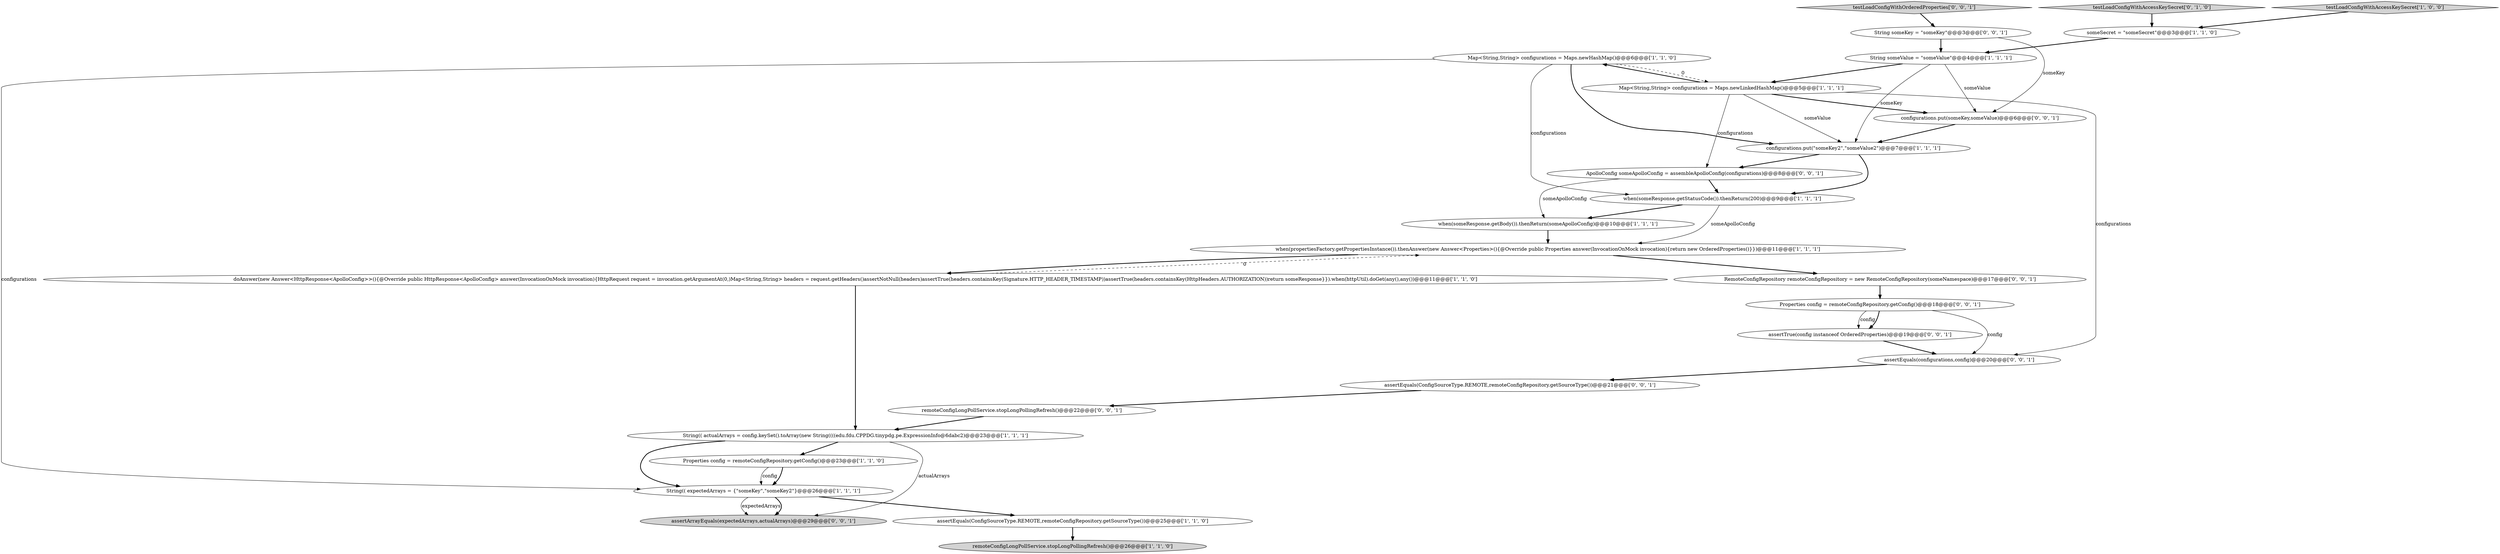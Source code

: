 digraph {
10 [style = filled, label = "when(someResponse.getStatusCode()).thenReturn(200)@@@9@@@['1', '1', '1']", fillcolor = white, shape = ellipse image = "AAA0AAABBB1BBB"];
13 [style = filled, label = "String someValue = \"someValue\"@@@4@@@['1', '1', '1']", fillcolor = white, shape = ellipse image = "AAA0AAABBB1BBB"];
6 [style = filled, label = "configurations.put(\"someKey2\",\"someValue2\")@@@7@@@['1', '1', '1']", fillcolor = white, shape = ellipse image = "AAA0AAABBB1BBB"];
9 [style = filled, label = "Map<String,String> configurations = Maps.newLinkedHashMap()@@@5@@@['1', '1', '1']", fillcolor = white, shape = ellipse image = "AAA0AAABBB1BBB"];
3 [style = filled, label = "Properties config = remoteConfigRepository.getConfig()@@@23@@@['1', '1', '0']", fillcolor = white, shape = ellipse image = "AAA0AAABBB1BBB"];
12 [style = filled, label = "testLoadConfigWithAccessKeySecret['1', '0', '0']", fillcolor = lightgray, shape = diamond image = "AAA0AAABBB1BBB"];
15 [style = filled, label = "testLoadConfigWithAccessKeySecret['0', '1', '0']", fillcolor = lightgray, shape = diamond image = "AAA0AAABBB2BBB"];
14 [style = filled, label = "String(( expectedArrays = {\"someKey\",\"someKey2\"}@@@26@@@['1', '1', '1']", fillcolor = white, shape = ellipse image = "AAA0AAABBB1BBB"];
0 [style = filled, label = "when(someResponse.getBody()).thenReturn(someApolloConfig)@@@10@@@['1', '1', '1']", fillcolor = white, shape = ellipse image = "AAA0AAABBB1BBB"];
17 [style = filled, label = "Properties config = remoteConfigRepository.getConfig()@@@18@@@['0', '0', '1']", fillcolor = white, shape = ellipse image = "AAA0AAABBB3BBB"];
22 [style = filled, label = "String someKey = \"someKey\"@@@3@@@['0', '0', '1']", fillcolor = white, shape = ellipse image = "AAA0AAABBB3BBB"];
16 [style = filled, label = "assertTrue(config instanceof OrderedProperties)@@@19@@@['0', '0', '1']", fillcolor = white, shape = ellipse image = "AAA0AAABBB3BBB"];
26 [style = filled, label = "ApolloConfig someApolloConfig = assembleApolloConfig(configurations)@@@8@@@['0', '0', '1']", fillcolor = white, shape = ellipse image = "AAA0AAABBB3BBB"];
23 [style = filled, label = "assertArrayEquals(expectedArrays,actualArrays)@@@29@@@['0', '0', '1']", fillcolor = lightgray, shape = ellipse image = "AAA0AAABBB3BBB"];
11 [style = filled, label = "assertEquals(ConfigSourceType.REMOTE,remoteConfigRepository.getSourceType())@@@25@@@['1', '1', '0']", fillcolor = white, shape = ellipse image = "AAA0AAABBB1BBB"];
2 [style = filled, label = "doAnswer(new Answer<HttpResponse<ApolloConfig>>(){@Override public HttpResponse<ApolloConfig> answer(InvocationOnMock invocation){HttpRequest request = invocation.getArgumentAt(0,)Map<String,String> headers = request.getHeaders()assertNotNull(headers)assertTrue(headers.containsKey(Signature.HTTP_HEADER_TIMESTAMP))assertTrue(headers.containsKey(HttpHeaders.AUTHORIZATION))return someResponse}}).when(httpUtil).doGet(any(),any())@@@11@@@['1', '1', '0']", fillcolor = white, shape = ellipse image = "AAA0AAABBB1BBB"];
24 [style = filled, label = "configurations.put(someKey,someValue)@@@6@@@['0', '0', '1']", fillcolor = white, shape = ellipse image = "AAA0AAABBB3BBB"];
18 [style = filled, label = "remoteConfigLongPollService.stopLongPollingRefresh()@@@22@@@['0', '0', '1']", fillcolor = white, shape = ellipse image = "AAA0AAABBB3BBB"];
5 [style = filled, label = "String(( actualArrays = config.keySet().toArray(new String((((edu.fdu.CPPDG.tinypdg.pe.ExpressionInfo@6dabc2)@@@23@@@['1', '1', '1']", fillcolor = white, shape = ellipse image = "AAA0AAABBB1BBB"];
19 [style = filled, label = "assertEquals(ConfigSourceType.REMOTE,remoteConfigRepository.getSourceType())@@@21@@@['0', '0', '1']", fillcolor = white, shape = ellipse image = "AAA0AAABBB3BBB"];
20 [style = filled, label = "assertEquals(configurations,config)@@@20@@@['0', '0', '1']", fillcolor = white, shape = ellipse image = "AAA0AAABBB3BBB"];
4 [style = filled, label = "Map<String,String> configurations = Maps.newHashMap()@@@6@@@['1', '1', '0']", fillcolor = white, shape = ellipse image = "AAA0AAABBB1BBB"];
21 [style = filled, label = "testLoadConfigWithOrderedProperties['0', '0', '1']", fillcolor = lightgray, shape = diamond image = "AAA0AAABBB3BBB"];
25 [style = filled, label = "RemoteConfigRepository remoteConfigRepository = new RemoteConfigRepository(someNamespace)@@@17@@@['0', '0', '1']", fillcolor = white, shape = ellipse image = "AAA0AAABBB3BBB"];
7 [style = filled, label = "remoteConfigLongPollService.stopLongPollingRefresh()@@@26@@@['1', '1', '0']", fillcolor = lightgray, shape = ellipse image = "AAA0AAABBB1BBB"];
1 [style = filled, label = "someSecret = \"someSecret\"@@@3@@@['1', '1', '0']", fillcolor = white, shape = ellipse image = "AAA0AAABBB1BBB"];
8 [style = filled, label = "when(propertiesFactory.getPropertiesInstance()).thenAnswer(new Answer<Properties>(){@Override public Properties answer(InvocationOnMock invocation){return new OrderedProperties()}})@@@11@@@['1', '1', '1']", fillcolor = white, shape = ellipse image = "AAA0AAABBB1BBB"];
5->14 [style = bold, label=""];
4->6 [style = bold, label=""];
3->14 [style = bold, label=""];
26->0 [style = solid, label="someApolloConfig"];
15->1 [style = bold, label=""];
21->22 [style = bold, label=""];
9->4 [style = bold, label=""];
4->14 [style = solid, label="configurations"];
4->9 [style = dashed, label="0"];
4->10 [style = solid, label="configurations"];
6->26 [style = bold, label=""];
2->5 [style = bold, label=""];
2->8 [style = dashed, label="0"];
18->5 [style = bold, label=""];
12->1 [style = bold, label=""];
5->23 [style = solid, label="actualArrays"];
0->8 [style = bold, label=""];
26->10 [style = bold, label=""];
25->17 [style = bold, label=""];
14->11 [style = bold, label=""];
10->0 [style = bold, label=""];
17->20 [style = solid, label="config"];
20->19 [style = bold, label=""];
11->7 [style = bold, label=""];
6->10 [style = bold, label=""];
9->24 [style = bold, label=""];
8->2 [style = bold, label=""];
14->23 [style = solid, label="expectedArrays"];
9->20 [style = solid, label="configurations"];
8->25 [style = bold, label=""];
3->14 [style = solid, label="config"];
13->24 [style = solid, label="someValue"];
9->26 [style = solid, label="configurations"];
13->6 [style = solid, label="someKey"];
17->16 [style = solid, label="config"];
16->20 [style = bold, label=""];
14->23 [style = bold, label=""];
22->24 [style = solid, label="someKey"];
5->3 [style = bold, label=""];
13->9 [style = bold, label=""];
24->6 [style = bold, label=""];
9->6 [style = solid, label="someValue"];
17->16 [style = bold, label=""];
19->18 [style = bold, label=""];
22->13 [style = bold, label=""];
1->13 [style = bold, label=""];
10->8 [style = solid, label="someApolloConfig"];
}
